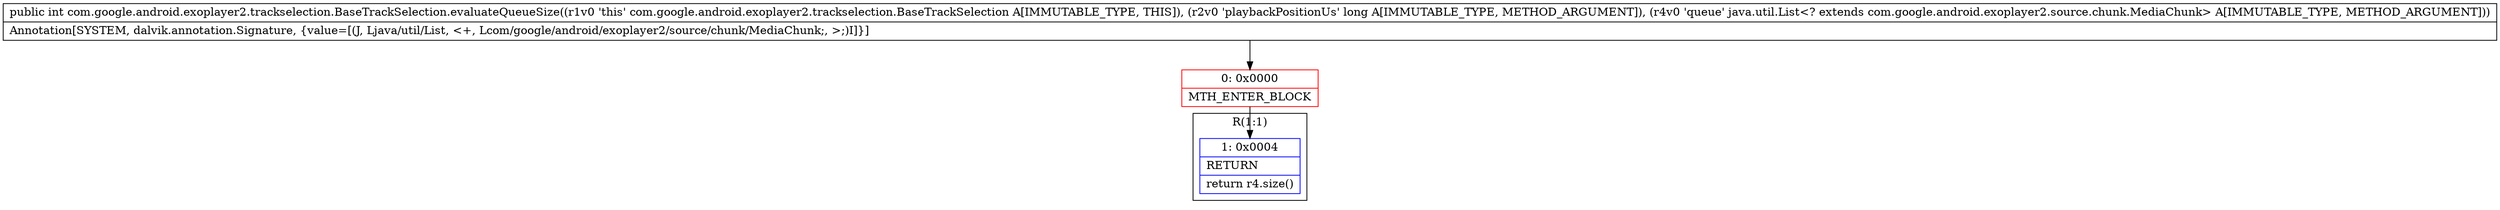 digraph "CFG forcom.google.android.exoplayer2.trackselection.BaseTrackSelection.evaluateQueueSize(JLjava\/util\/List;)I" {
subgraph cluster_Region_905065737 {
label = "R(1:1)";
node [shape=record,color=blue];
Node_1 [shape=record,label="{1\:\ 0x0004|RETURN\l|return r4.size()\l}"];
}
Node_0 [shape=record,color=red,label="{0\:\ 0x0000|MTH_ENTER_BLOCK\l}"];
MethodNode[shape=record,label="{public int com.google.android.exoplayer2.trackselection.BaseTrackSelection.evaluateQueueSize((r1v0 'this' com.google.android.exoplayer2.trackselection.BaseTrackSelection A[IMMUTABLE_TYPE, THIS]), (r2v0 'playbackPositionUs' long A[IMMUTABLE_TYPE, METHOD_ARGUMENT]), (r4v0 'queue' java.util.List\<? extends com.google.android.exoplayer2.source.chunk.MediaChunk\> A[IMMUTABLE_TYPE, METHOD_ARGUMENT]))  | Annotation[SYSTEM, dalvik.annotation.Signature, \{value=[(J, Ljava\/util\/List, \<+, Lcom\/google\/android\/exoplayer2\/source\/chunk\/MediaChunk;, \>;)I]\}]\l}"];
MethodNode -> Node_0;
Node_0 -> Node_1;
}


